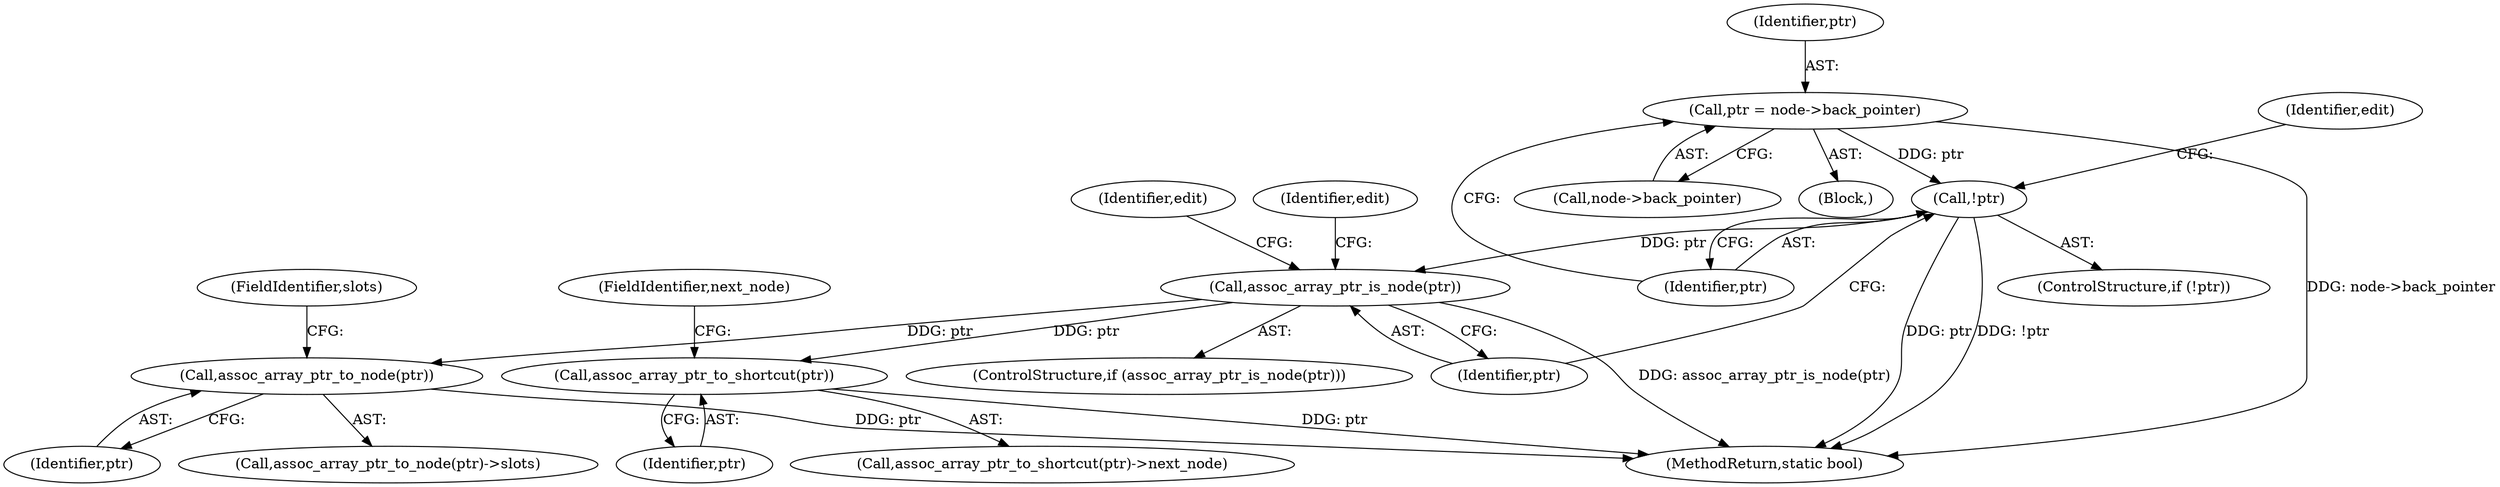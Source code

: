 digraph "0_linux_8d4a2ec1e0b41b0cf9a0c5cd4511da7f8e4f3de2@pointer" {
"1000788" [label="(Call,ptr = node->back_pointer)"];
"1000794" [label="(Call,!ptr)"];
"1000812" [label="(Call,assoc_array_ptr_is_node(ptr))"];
"1000825" [label="(Call,assoc_array_ptr_to_node(ptr))"];
"1000842" [label="(Call,assoc_array_ptr_to_shortcut(ptr))"];
"1000843" [label="(Identifier,ptr)"];
"1000811" [label="(ControlStructure,if (assoc_array_ptr_is_node(ptr)))"];
"1000824" [label="(Call,assoc_array_ptr_to_node(ptr)->slots)"];
"1000842" [label="(Call,assoc_array_ptr_to_shortcut(ptr))"];
"1000790" [label="(Call,node->back_pointer)"];
"1000122" [label="(Block,)"];
"1000789" [label="(Identifier,ptr)"];
"1000793" [label="(ControlStructure,if (!ptr))"];
"1000813" [label="(Identifier,ptr)"];
"1000826" [label="(Identifier,ptr)"];
"1000818" [label="(Identifier,edit)"];
"1000795" [label="(Identifier,ptr)"];
"1000812" [label="(Call,assoc_array_ptr_is_node(ptr))"];
"1000825" [label="(Call,assoc_array_ptr_to_node(ptr))"];
"1000844" [label="(FieldIdentifier,next_node)"];
"1000827" [label="(FieldIdentifier,slots)"];
"1000800" [label="(Identifier,edit)"];
"1000836" [label="(Identifier,edit)"];
"1000794" [label="(Call,!ptr)"];
"1001248" [label="(MethodReturn,static bool)"];
"1000788" [label="(Call,ptr = node->back_pointer)"];
"1000841" [label="(Call,assoc_array_ptr_to_shortcut(ptr)->next_node)"];
"1000788" -> "1000122"  [label="AST: "];
"1000788" -> "1000790"  [label="CFG: "];
"1000789" -> "1000788"  [label="AST: "];
"1000790" -> "1000788"  [label="AST: "];
"1000795" -> "1000788"  [label="CFG: "];
"1000788" -> "1001248"  [label="DDG: node->back_pointer"];
"1000788" -> "1000794"  [label="DDG: ptr"];
"1000794" -> "1000793"  [label="AST: "];
"1000794" -> "1000795"  [label="CFG: "];
"1000795" -> "1000794"  [label="AST: "];
"1000800" -> "1000794"  [label="CFG: "];
"1000813" -> "1000794"  [label="CFG: "];
"1000794" -> "1001248"  [label="DDG: ptr"];
"1000794" -> "1001248"  [label="DDG: !ptr"];
"1000794" -> "1000812"  [label="DDG: ptr"];
"1000812" -> "1000811"  [label="AST: "];
"1000812" -> "1000813"  [label="CFG: "];
"1000813" -> "1000812"  [label="AST: "];
"1000818" -> "1000812"  [label="CFG: "];
"1000836" -> "1000812"  [label="CFG: "];
"1000812" -> "1001248"  [label="DDG: assoc_array_ptr_is_node(ptr)"];
"1000812" -> "1000825"  [label="DDG: ptr"];
"1000812" -> "1000842"  [label="DDG: ptr"];
"1000825" -> "1000824"  [label="AST: "];
"1000825" -> "1000826"  [label="CFG: "];
"1000826" -> "1000825"  [label="AST: "];
"1000827" -> "1000825"  [label="CFG: "];
"1000825" -> "1001248"  [label="DDG: ptr"];
"1000842" -> "1000841"  [label="AST: "];
"1000842" -> "1000843"  [label="CFG: "];
"1000843" -> "1000842"  [label="AST: "];
"1000844" -> "1000842"  [label="CFG: "];
"1000842" -> "1001248"  [label="DDG: ptr"];
}
